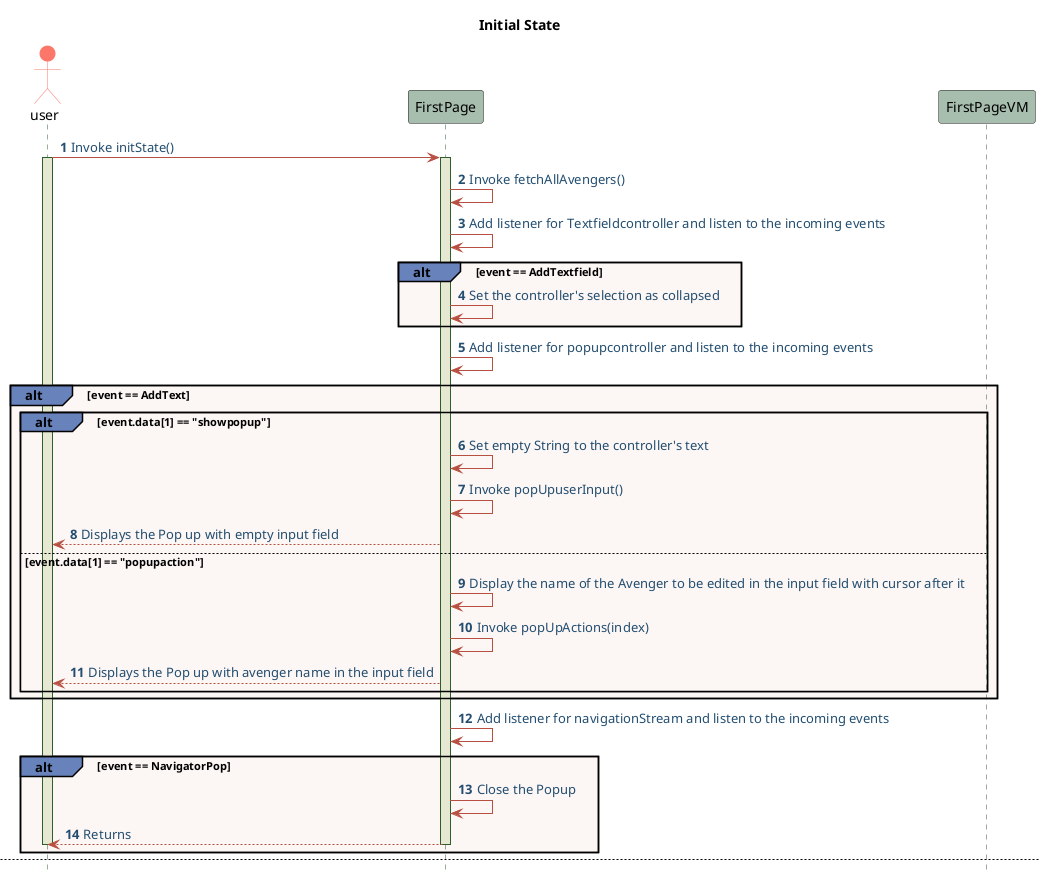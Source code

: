 @startuml First Page Sequence Diagram 

skinparam sequence{
    ParticipantBackgroundColor #A7BEAE
    LifeLineBackgroundColor #E7E8D1
    LifeLineBorderColor #2C5F2D
    ActorBackgroundColor #FC766AFF
    ActorBorderColor #FC766AFF
    ArrowColor #B85042
    ArrowFontColor #234E70
}

hide footbox
autonumber
actor user
title Initial State 
user -> FirstPage : Invoke initState()
activate user
activate FirstPage
FirstPage -> FirstPage : Invoke fetchAllAvengers()
FirstPage -> FirstPage : Add listener for Textfieldcontroller and listen to the incoming events
alt#6883BC #FCF6F5 event == AddTextfield
FirstPage -> FirstPage : Set the controller's selection as collapsed
end
FirstPage -> FirstPage : Add listener for popupcontroller and listen to the incoming events
alt#6883BC #FCF6F5 event == AddText
alt#6883BC #FCF6F5 event.data[1] == "showpopup"
FirstPage -> FirstPage : Set empty String to the controller's text
FirstPage -> FirstPage : Invoke popUpuserInput()
FirstPage --> user : Displays the Pop up with empty input field
else event.data[1] == "popupaction"
FirstPage -> FirstPage : Display the name of the Avenger to be edited in the input field with cursor after it 
FirstPage -> FirstPage : Invoke popUpActions(index)
FirstPage --> user : Displays the Pop up with avenger name in the input field
end
end
FirstPage -> FirstPage : Add listener for navigationStream and listen to the incoming events
alt#6883BC #FCF6F5 event == NavigatorPop
FirstPage -> FirstPage : Close the Popup
FirstPage --> user : Returns
deactivate user
deactivate FirstPage
end

autonumber
newpage Add new avenger
user -> FirstPage : '+' button.clicked
activate user
activate FirstPage
FirstPage -> FirstPageVM : Invokes showPop()
activate FirstPageVM
FirstPageVM --> FirstPage : Returns
deactivate FirstPageVM
FirstPage --> user : Display the pop up with the input field
deactivate FirstPage
deactivate user

autonumber
newpage Textformfield onChange property for Creating Avenger
user -> FirstPage : User enters text
activate user
activate FirstPage
FirstPage -> FirstPageVM : Invokes onChange(text)
activate FirstPageVM
FirstPageVM --> FirstPage : Returns
deactivate FirstPageVM
FirstPage --> user : Display the text entered
deactivate FirstPage
deactivate user

autonumber
newpage Save the Avenger
user -> FirstPage : 'Save' button.clicked
activate user
activate FirstPage
FirstPage -> FirstPageVM : Invokes onclickAddHero(nameOfHero)
activate FirstPageVM
FirstPageVM --> FirstPage : Returns
deactivate FirstPageVM
FirstPage --> user : Display the new Avenger with its ID
deactivate FirstPage
deactivate user

autonumber
newpage Cancel the Avenger
user -> FirstPage : 'Cancel' button.clicked
activate user
activate FirstPage
FirstPage -> FirstPageVM : Invokes cancelInput()
activate FirstPageVM
FirstPageVM --> FirstPage : Returns
deactivate FirstPageVM
FirstPage --> user : Dismiss the Pop up
deactivate FirstPage
deactivate user

newpage Edit Avenger
autonumber
user -> FirstPage : 'Edit' icon.clicked
activate user
activate FirstPage
FirstPage -> FirstPageVM : Invokes showSecondPop(index)
activate FirstPageVM
FirstPageVM --> FirstPage : Returns
deactivate FirstPageVM
FirstPage --> user : Display the pop up with the input field
deactivate FirstPage
deactivate user

newpage Textformfield onChange property for Editing Avenger
autonumber
user -> FirstPage : User enters text
activate user
activate FirstPage
FirstPage -> FirstPageVM : Invokes onChange()
activate FirstPageVM
FirstPageVM --> FirstPage : Returns
deactivate FirstPageVM
FirstPage --> user : Display the text entered
deactivate FirstPage
deactivate user

newpage Save the Edited Avenger
autonumber
user -> FirstPage : 'Save' button.clicked
activate user
activate FirstPage
FirstPage -> FirstPageVM : Invokes OnclickEditHero(index, nameOfHero)
activate FirstPageVM
FirstPageVM --> FirstPage : Returns
deactivate FirstPageVM
FirstPage --> user : Display the edited avenger
deactivate FirstPage
deactivate user

newpage Cancel the Edited Avenger
autonumber
user -> FirstPage : 'Cancel' button.clicked
activate user
activate FirstPage
FirstPage -> FirstPageVM : Invokes cancelInput()
activate FirstPageVM
FirstPageVM --> FirstPage : Returns
deactivate FirstPageVM
FirstPage --> user : Dismiss the Pop up
deactivate FirstPage
deactivate user

newpage Delete Avenger
autonumber
user -> FirstPage : 'Delete' button.clicked
activate user
activate FirstPage
FirstPage -> FirstPageVM : Invokes OnclickdeleteHero(index)
activate FirstPageVM
FirstPageVM --> FirstPage : Returns
deactivate FirstPageVM
FirstPage --> user : The avenger in that id is deleted and displayed
deactivate FirstPage
deactivate user

newpage Dispose() 
autonumber
user -> FirstPage : Invoke dispose()
activate user
activate FirstPage
FirstPage -> FirstPage : Dispose the TextEditingController
FirstPage -> user : Returns
deactivate user
deactivate FirstPage

@enduml